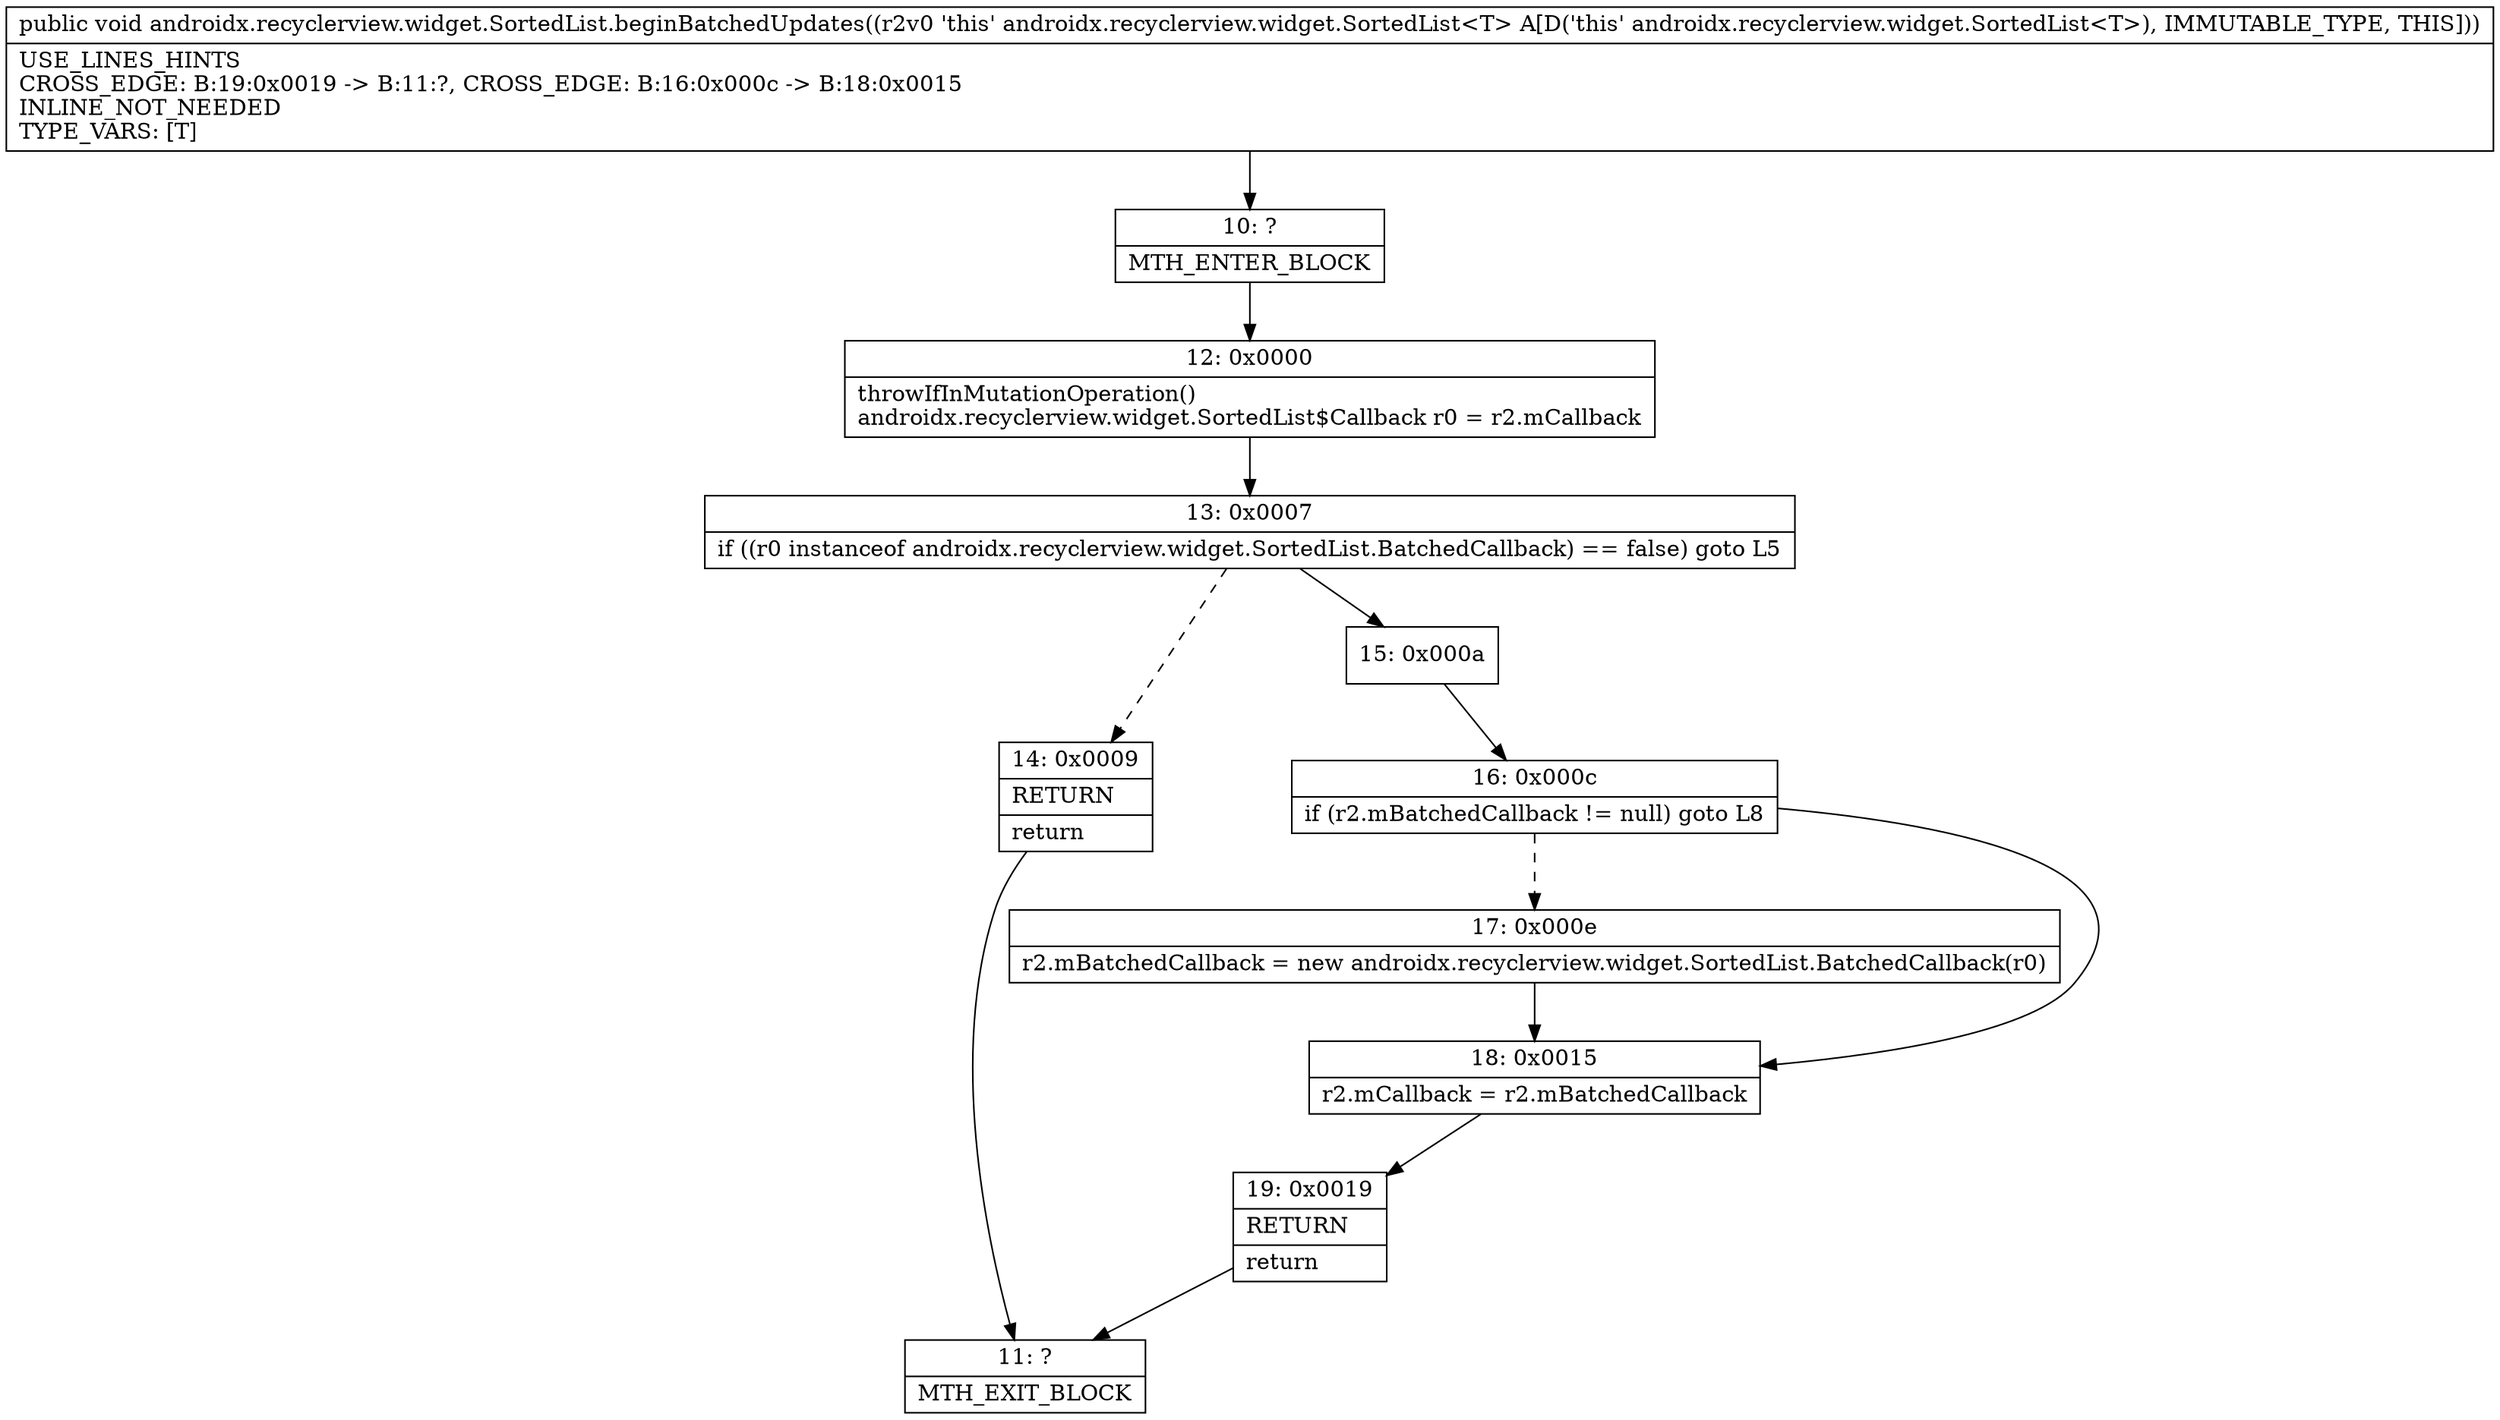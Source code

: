 digraph "CFG forandroidx.recyclerview.widget.SortedList.beginBatchedUpdates()V" {
Node_10 [shape=record,label="{10\:\ ?|MTH_ENTER_BLOCK\l}"];
Node_12 [shape=record,label="{12\:\ 0x0000|throwIfInMutationOperation()\landroidx.recyclerview.widget.SortedList$Callback r0 = r2.mCallback\l}"];
Node_13 [shape=record,label="{13\:\ 0x0007|if ((r0 instanceof androidx.recyclerview.widget.SortedList.BatchedCallback) == false) goto L5\l}"];
Node_14 [shape=record,label="{14\:\ 0x0009|RETURN\l|return\l}"];
Node_11 [shape=record,label="{11\:\ ?|MTH_EXIT_BLOCK\l}"];
Node_15 [shape=record,label="{15\:\ 0x000a}"];
Node_16 [shape=record,label="{16\:\ 0x000c|if (r2.mBatchedCallback != null) goto L8\l}"];
Node_17 [shape=record,label="{17\:\ 0x000e|r2.mBatchedCallback = new androidx.recyclerview.widget.SortedList.BatchedCallback(r0)\l}"];
Node_18 [shape=record,label="{18\:\ 0x0015|r2.mCallback = r2.mBatchedCallback\l}"];
Node_19 [shape=record,label="{19\:\ 0x0019|RETURN\l|return\l}"];
MethodNode[shape=record,label="{public void androidx.recyclerview.widget.SortedList.beginBatchedUpdates((r2v0 'this' androidx.recyclerview.widget.SortedList\<T\> A[D('this' androidx.recyclerview.widget.SortedList\<T\>), IMMUTABLE_TYPE, THIS]))  | USE_LINES_HINTS\lCROSS_EDGE: B:19:0x0019 \-\> B:11:?, CROSS_EDGE: B:16:0x000c \-\> B:18:0x0015\lINLINE_NOT_NEEDED\lTYPE_VARS: [T]\l}"];
MethodNode -> Node_10;Node_10 -> Node_12;
Node_12 -> Node_13;
Node_13 -> Node_14[style=dashed];
Node_13 -> Node_15;
Node_14 -> Node_11;
Node_15 -> Node_16;
Node_16 -> Node_17[style=dashed];
Node_16 -> Node_18;
Node_17 -> Node_18;
Node_18 -> Node_19;
Node_19 -> Node_11;
}

